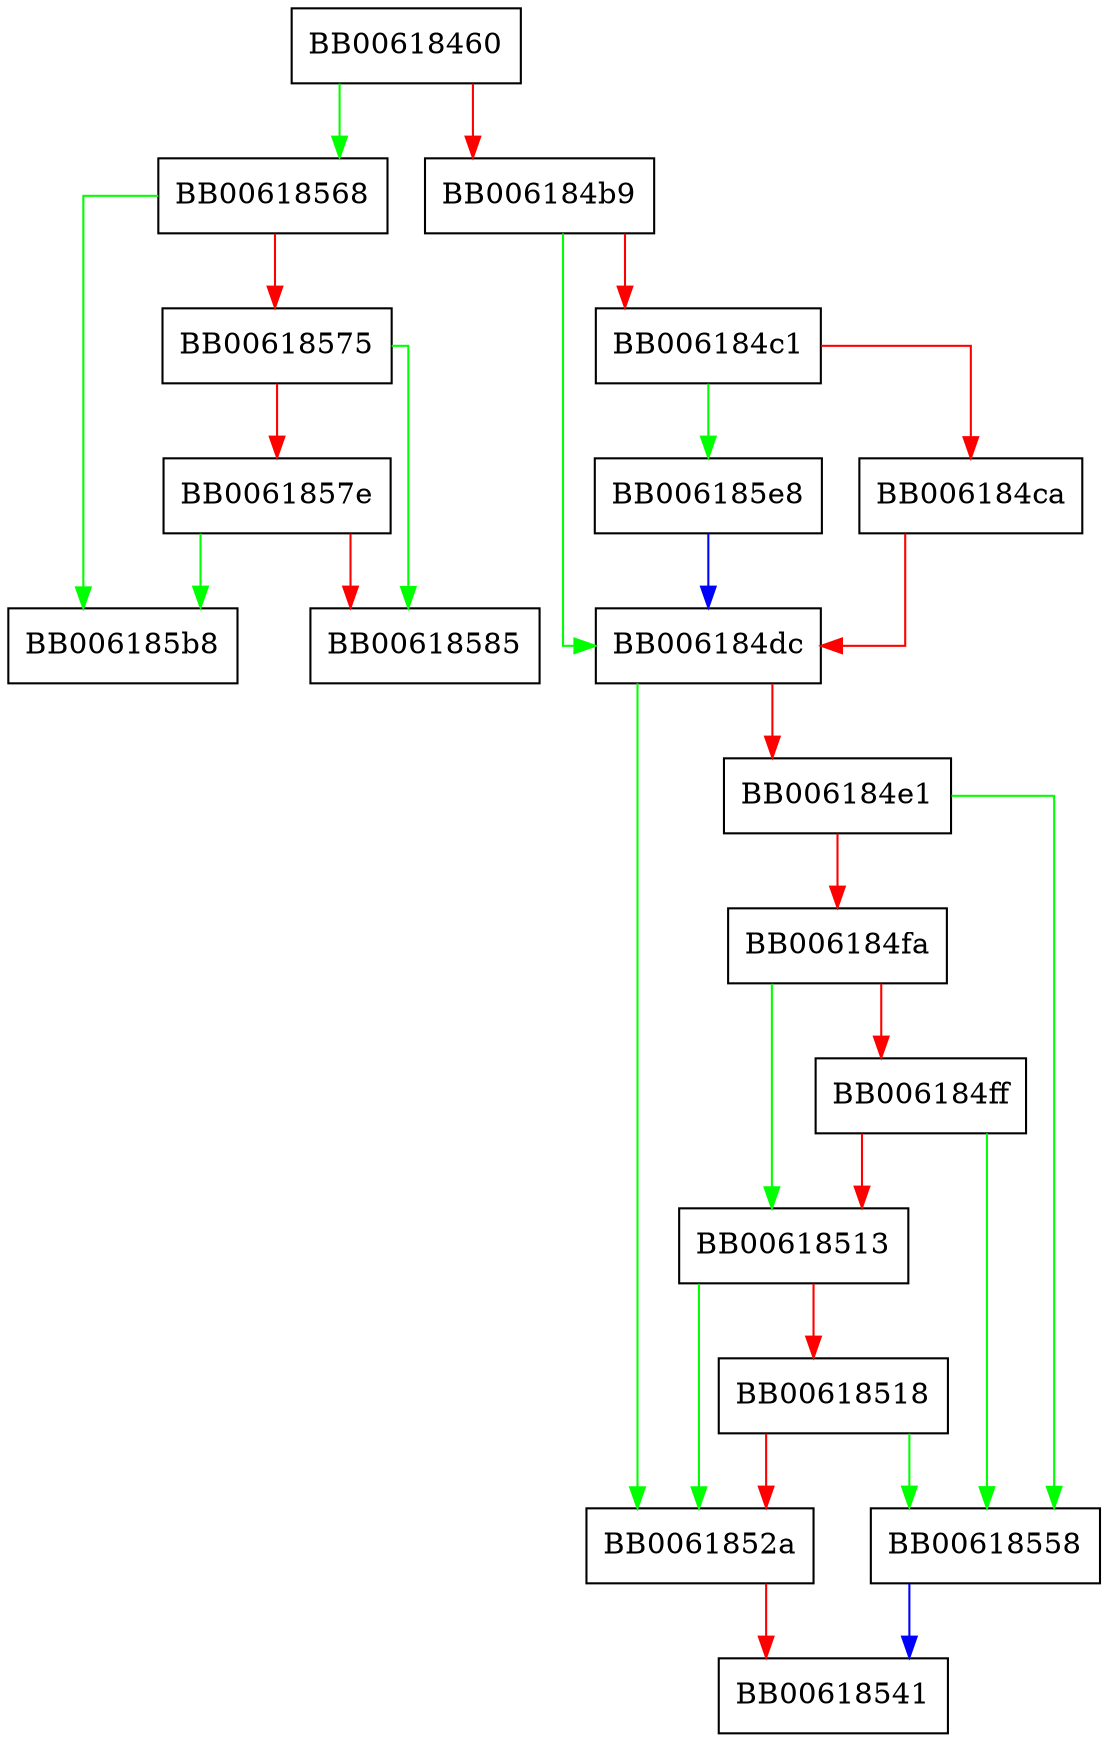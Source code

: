 digraph PEM_write_bio_PrivateKey {
  node [shape="box"];
  graph [splines=ortho];
  BB00618460 -> BB00618568 [color="green"];
  BB00618460 -> BB006184b9 [color="red"];
  BB006184b9 -> BB006184dc [color="green"];
  BB006184b9 -> BB006184c1 [color="red"];
  BB006184c1 -> BB006185e8 [color="green"];
  BB006184c1 -> BB006184ca [color="red"];
  BB006184ca -> BB006184dc [color="red"];
  BB006184dc -> BB0061852a [color="green"];
  BB006184dc -> BB006184e1 [color="red"];
  BB006184e1 -> BB00618558 [color="green"];
  BB006184e1 -> BB006184fa [color="red"];
  BB006184fa -> BB00618513 [color="green"];
  BB006184fa -> BB006184ff [color="red"];
  BB006184ff -> BB00618558 [color="green"];
  BB006184ff -> BB00618513 [color="red"];
  BB00618513 -> BB0061852a [color="green"];
  BB00618513 -> BB00618518 [color="red"];
  BB00618518 -> BB00618558 [color="green"];
  BB00618518 -> BB0061852a [color="red"];
  BB0061852a -> BB00618541 [color="red"];
  BB00618558 -> BB00618541 [color="blue"];
  BB00618568 -> BB006185b8 [color="green"];
  BB00618568 -> BB00618575 [color="red"];
  BB00618575 -> BB00618585 [color="green"];
  BB00618575 -> BB0061857e [color="red"];
  BB0061857e -> BB006185b8 [color="green"];
  BB0061857e -> BB00618585 [color="red"];
  BB006185e8 -> BB006184dc [color="blue"];
}
